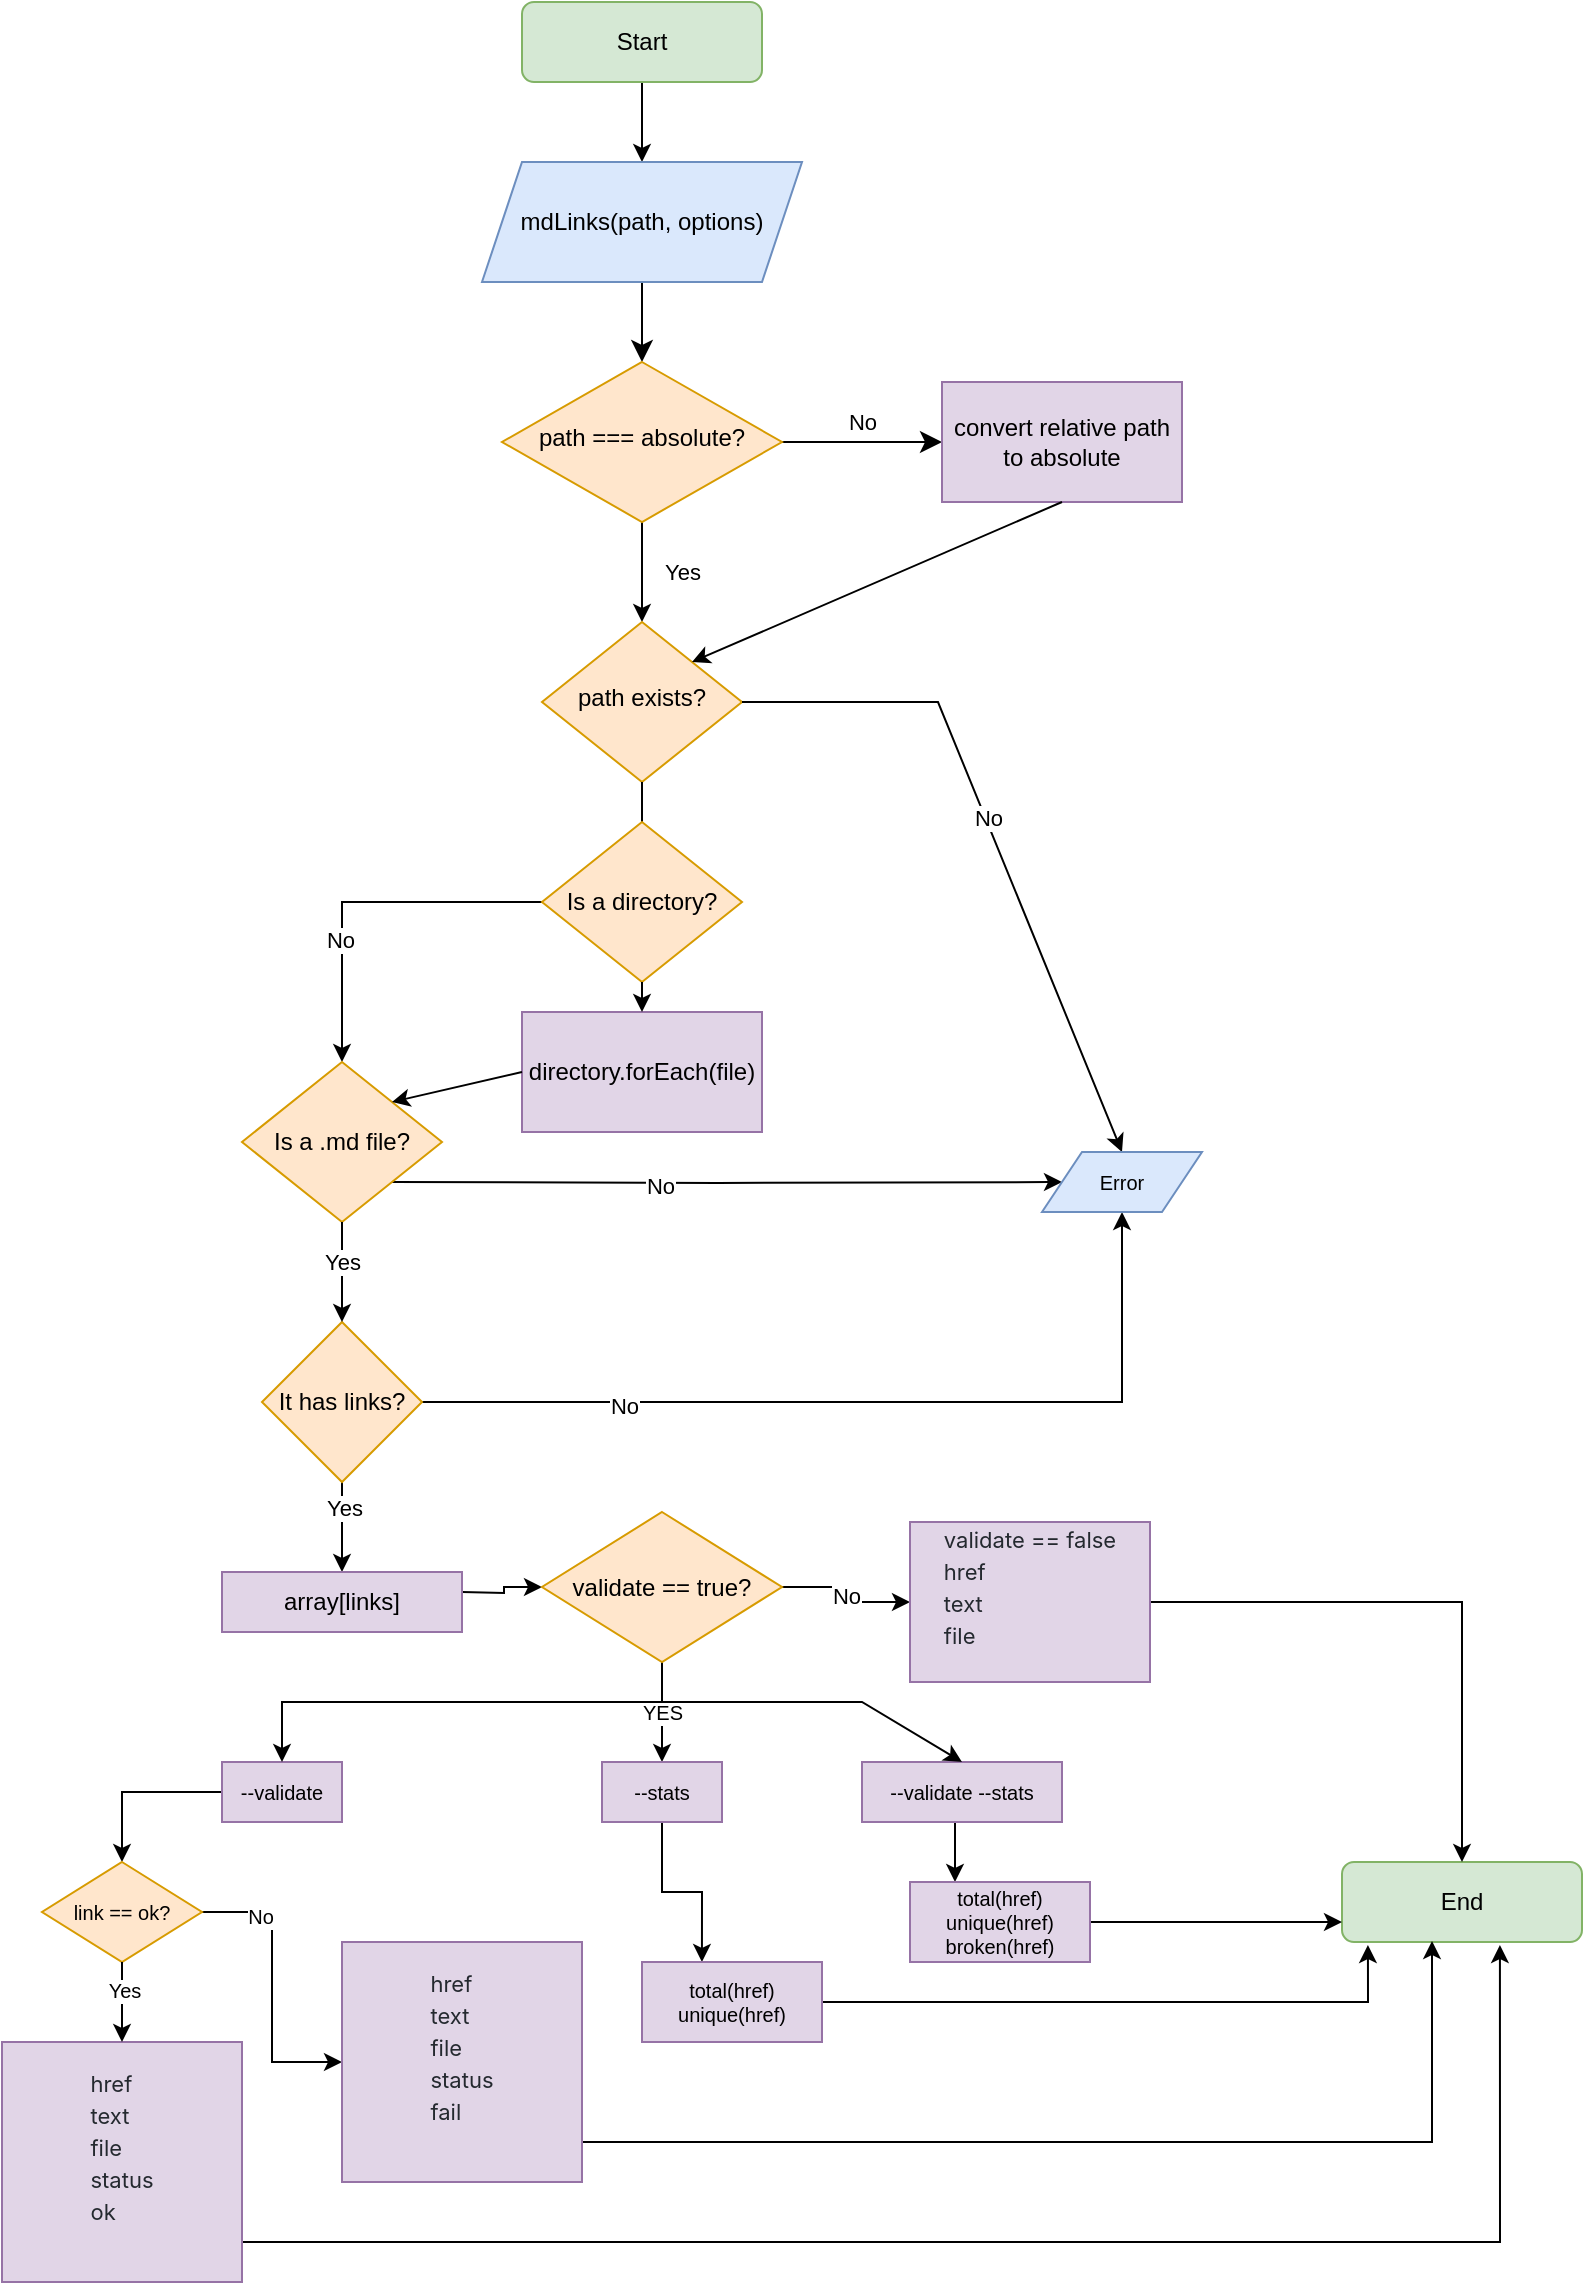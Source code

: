 <mxfile version="20.8.20" type="github">
  <diagram id="C5RBs43oDa-KdzZeNtuy" name="Page-1">
    <mxGraphModel dx="954" dy="530" grid="1" gridSize="10" guides="1" tooltips="1" connect="1" arrows="1" fold="1" page="1" pageScale="1" pageWidth="827" pageHeight="1169" math="0" shadow="0">
      <root>
        <mxCell id="WIyWlLk6GJQsqaUBKTNV-0" />
        <mxCell id="WIyWlLk6GJQsqaUBKTNV-1" parent="WIyWlLk6GJQsqaUBKTNV-0" />
        <mxCell id="WIyWlLk6GJQsqaUBKTNV-2" value="" style="rounded=0;html=1;jettySize=auto;orthogonalLoop=1;fontSize=11;endArrow=classic;endFill=1;endSize=8;strokeWidth=1;shadow=0;labelBackgroundColor=none;edgeStyle=orthogonalEdgeStyle;startArrow=none;" parent="WIyWlLk6GJQsqaUBKTNV-1" source="OmvuDLbbuwKiAppSM0HC-1" target="WIyWlLk6GJQsqaUBKTNV-6" edge="1">
          <mxGeometry relative="1" as="geometry" />
        </mxCell>
        <mxCell id="OmvuDLbbuwKiAppSM0HC-4" value="" style="edgeStyle=orthogonalEdgeStyle;rounded=0;orthogonalLoop=1;jettySize=auto;html=1;" edge="1" parent="WIyWlLk6GJQsqaUBKTNV-1" source="WIyWlLk6GJQsqaUBKTNV-3" target="OmvuDLbbuwKiAppSM0HC-1">
          <mxGeometry relative="1" as="geometry" />
        </mxCell>
        <mxCell id="WIyWlLk6GJQsqaUBKTNV-3" value="Start" style="rounded=1;whiteSpace=wrap;html=1;fontSize=12;glass=0;strokeWidth=1;shadow=0;fillColor=#d5e8d4;strokeColor=#82b366;" parent="WIyWlLk6GJQsqaUBKTNV-1" vertex="1">
          <mxGeometry x="280" y="10" width="120" height="40" as="geometry" />
        </mxCell>
        <mxCell id="WIyWlLk6GJQsqaUBKTNV-4" value="Yes" style="rounded=0;html=1;jettySize=auto;orthogonalLoop=1;fontSize=11;endArrow=classic;endFill=1;strokeWidth=1;shadow=0;labelBackgroundColor=none;edgeStyle=orthogonalEdgeStyle;" parent="WIyWlLk6GJQsqaUBKTNV-1" source="WIyWlLk6GJQsqaUBKTNV-6" target="WIyWlLk6GJQsqaUBKTNV-10" edge="1">
          <mxGeometry y="20" relative="1" as="geometry">
            <mxPoint as="offset" />
          </mxGeometry>
        </mxCell>
        <mxCell id="WIyWlLk6GJQsqaUBKTNV-5" value="No" style="edgeStyle=orthogonalEdgeStyle;rounded=0;html=1;jettySize=auto;orthogonalLoop=1;fontSize=11;endArrow=classic;endFill=1;endSize=8;strokeWidth=1;shadow=0;labelBackgroundColor=none;" parent="WIyWlLk6GJQsqaUBKTNV-1" source="WIyWlLk6GJQsqaUBKTNV-6" edge="1">
          <mxGeometry y="10" relative="1" as="geometry">
            <mxPoint as="offset" />
            <mxPoint x="490" y="230" as="targetPoint" />
            <Array as="points">
              <mxPoint x="470" y="230" />
              <mxPoint x="470" y="230" />
            </Array>
          </mxGeometry>
        </mxCell>
        <mxCell id="WIyWlLk6GJQsqaUBKTNV-6" value="path === absolute?" style="rhombus;whiteSpace=wrap;html=1;shadow=0;fontFamily=Helvetica;fontSize=12;align=center;strokeWidth=1;spacing=6;spacingTop=-4;fillColor=#ffe6cc;strokeColor=#d79b00;" parent="WIyWlLk6GJQsqaUBKTNV-1" vertex="1">
          <mxGeometry x="270" y="190" width="140" height="80" as="geometry" />
        </mxCell>
        <mxCell id="WIyWlLk6GJQsqaUBKTNV-10" value="path exists?" style="rhombus;whiteSpace=wrap;html=1;shadow=0;fontFamily=Helvetica;fontSize=12;align=center;strokeWidth=1;spacing=6;spacingTop=-4;fillColor=#ffe6cc;strokeColor=#d79b00;" parent="WIyWlLk6GJQsqaUBKTNV-1" vertex="1">
          <mxGeometry x="290" y="320" width="100" height="80" as="geometry" />
        </mxCell>
        <mxCell id="WIyWlLk6GJQsqaUBKTNV-11" value="End" style="rounded=1;whiteSpace=wrap;html=1;fontSize=12;glass=0;strokeWidth=1;shadow=0;fillColor=#d5e8d4;strokeColor=#82b366;" parent="WIyWlLk6GJQsqaUBKTNV-1" vertex="1">
          <mxGeometry x="690" y="940" width="120" height="40" as="geometry" />
        </mxCell>
        <mxCell id="OmvuDLbbuwKiAppSM0HC-1" value="mdLinks(path, options)" style="shape=parallelogram;perimeter=parallelogramPerimeter;whiteSpace=wrap;html=1;fixedSize=1;fillColor=#dae8fc;strokeColor=#6c8ebf;" vertex="1" parent="WIyWlLk6GJQsqaUBKTNV-1">
          <mxGeometry x="260" y="90" width="160" height="60" as="geometry" />
        </mxCell>
        <mxCell id="OmvuDLbbuwKiAppSM0HC-5" value="convert relative path to absolute" style="rounded=0;whiteSpace=wrap;html=1;fillColor=#e1d5e7;strokeColor=#9673a6;" vertex="1" parent="WIyWlLk6GJQsqaUBKTNV-1">
          <mxGeometry x="490" y="200" width="120" height="60" as="geometry" />
        </mxCell>
        <mxCell id="OmvuDLbbuwKiAppSM0HC-8" value="" style="endArrow=classic;html=1;rounded=0;exitX=0.5;exitY=1;exitDx=0;exitDy=0;entryX=1;entryY=0;entryDx=0;entryDy=0;" edge="1" parent="WIyWlLk6GJQsqaUBKTNV-1" source="OmvuDLbbuwKiAppSM0HC-5" target="WIyWlLk6GJQsqaUBKTNV-10">
          <mxGeometry width="50" height="50" relative="1" as="geometry">
            <mxPoint x="510" y="350" as="sourcePoint" />
            <mxPoint x="560" y="300" as="targetPoint" />
          </mxGeometry>
        </mxCell>
        <mxCell id="OmvuDLbbuwKiAppSM0HC-12" value="" style="rounded=0;html=1;jettySize=auto;orthogonalLoop=1;fontSize=11;endArrow=none;endFill=0;endSize=8;strokeWidth=1;shadow=0;labelBackgroundColor=none;edgeStyle=orthogonalEdgeStyle;" edge="1" parent="WIyWlLk6GJQsqaUBKTNV-1" source="WIyWlLk6GJQsqaUBKTNV-10" target="OmvuDLbbuwKiAppSM0HC-11">
          <mxGeometry x="0.333" y="20" relative="1" as="geometry">
            <mxPoint as="offset" />
            <mxPoint x="340" y="400" as="sourcePoint" />
            <mxPoint x="340" y="690" as="targetPoint" />
          </mxGeometry>
        </mxCell>
        <mxCell id="OmvuDLbbuwKiAppSM0HC-15" style="edgeStyle=orthogonalEdgeStyle;rounded=0;orthogonalLoop=1;jettySize=auto;html=1;" edge="1" parent="WIyWlLk6GJQsqaUBKTNV-1" source="OmvuDLbbuwKiAppSM0HC-11">
          <mxGeometry relative="1" as="geometry">
            <mxPoint x="190" y="540" as="targetPoint" />
            <Array as="points">
              <mxPoint x="190" y="460" />
            </Array>
          </mxGeometry>
        </mxCell>
        <mxCell id="OmvuDLbbuwKiAppSM0HC-16" value="No" style="edgeLabel;html=1;align=center;verticalAlign=middle;resizable=0;points=[];" vertex="1" connectable="0" parent="OmvuDLbbuwKiAppSM0HC-15">
          <mxGeometry x="0.314" y="-1" relative="1" as="geometry">
            <mxPoint as="offset" />
          </mxGeometry>
        </mxCell>
        <mxCell id="OmvuDLbbuwKiAppSM0HC-11" value="Is a directory?" style="rhombus;whiteSpace=wrap;html=1;fillColor=#ffe6cc;strokeColor=#d79b00;" vertex="1" parent="WIyWlLk6GJQsqaUBKTNV-1">
          <mxGeometry x="290" y="420" width="100" height="80" as="geometry" />
        </mxCell>
        <mxCell id="OmvuDLbbuwKiAppSM0HC-27" style="edgeStyle=orthogonalEdgeStyle;rounded=0;orthogonalLoop=1;jettySize=auto;html=1;exitX=1;exitY=1;exitDx=0;exitDy=0;entryX=0;entryY=0.5;entryDx=0;entryDy=0;" edge="1" parent="WIyWlLk6GJQsqaUBKTNV-1" target="OmvuDLbbuwKiAppSM0HC-66">
          <mxGeometry relative="1" as="geometry">
            <mxPoint x="215" y="600" as="sourcePoint" />
            <mxPoint x="540" y="595" as="targetPoint" />
          </mxGeometry>
        </mxCell>
        <mxCell id="OmvuDLbbuwKiAppSM0HC-28" value="No" style="edgeLabel;html=1;align=center;verticalAlign=middle;resizable=0;points=[];" vertex="1" connectable="0" parent="OmvuDLbbuwKiAppSM0HC-27">
          <mxGeometry x="-0.2" relative="1" as="geometry">
            <mxPoint y="1" as="offset" />
          </mxGeometry>
        </mxCell>
        <mxCell id="OmvuDLbbuwKiAppSM0HC-14" value="Is a .md file?" style="rhombus;whiteSpace=wrap;html=1;fillColor=#ffe6cc;strokeColor=#d79b00;" vertex="1" parent="WIyWlLk6GJQsqaUBKTNV-1">
          <mxGeometry x="140" y="540" width="100" height="80" as="geometry" />
        </mxCell>
        <mxCell id="OmvuDLbbuwKiAppSM0HC-17" value="directory.forEach(file)" style="rounded=0;whiteSpace=wrap;html=1;fillColor=#e1d5e7;strokeColor=#9673a6;" vertex="1" parent="WIyWlLk6GJQsqaUBKTNV-1">
          <mxGeometry x="280" y="515" width="120" height="60" as="geometry" />
        </mxCell>
        <mxCell id="OmvuDLbbuwKiAppSM0HC-19" value="" style="endArrow=classic;html=1;rounded=0;exitX=0.5;exitY=1;exitDx=0;exitDy=0;entryX=0.5;entryY=0;entryDx=0;entryDy=0;" edge="1" parent="WIyWlLk6GJQsqaUBKTNV-1" source="OmvuDLbbuwKiAppSM0HC-11" target="OmvuDLbbuwKiAppSM0HC-17">
          <mxGeometry width="50" height="50" relative="1" as="geometry">
            <mxPoint x="510" y="680" as="sourcePoint" />
            <mxPoint x="560" y="630" as="targetPoint" />
            <Array as="points" />
          </mxGeometry>
        </mxCell>
        <mxCell id="OmvuDLbbuwKiAppSM0HC-20" value="" style="endArrow=classic;html=1;rounded=0;entryX=1;entryY=0;entryDx=0;entryDy=0;exitX=0;exitY=0.5;exitDx=0;exitDy=0;" edge="1" parent="WIyWlLk6GJQsqaUBKTNV-1" source="OmvuDLbbuwKiAppSM0HC-17">
          <mxGeometry width="50" height="50" relative="1" as="geometry">
            <mxPoint x="210" y="660" as="sourcePoint" />
            <mxPoint x="215" y="560" as="targetPoint" />
          </mxGeometry>
        </mxCell>
        <mxCell id="OmvuDLbbuwKiAppSM0HC-29" style="edgeStyle=orthogonalEdgeStyle;rounded=0;orthogonalLoop=1;jettySize=auto;html=1;exitX=1;exitY=0.5;exitDx=0;exitDy=0;entryX=0.5;entryY=1;entryDx=0;entryDy=0;" edge="1" parent="WIyWlLk6GJQsqaUBKTNV-1" source="OmvuDLbbuwKiAppSM0HC-21" target="OmvuDLbbuwKiAppSM0HC-66">
          <mxGeometry relative="1" as="geometry">
            <mxPoint x="580" y="640" as="targetPoint" />
          </mxGeometry>
        </mxCell>
        <mxCell id="OmvuDLbbuwKiAppSM0HC-30" value="No" style="edgeLabel;html=1;align=center;verticalAlign=middle;resizable=0;points=[];" vertex="1" connectable="0" parent="OmvuDLbbuwKiAppSM0HC-29">
          <mxGeometry x="-0.547" y="-1" relative="1" as="geometry">
            <mxPoint y="1" as="offset" />
          </mxGeometry>
        </mxCell>
        <mxCell id="OmvuDLbbuwKiAppSM0HC-32" style="edgeStyle=orthogonalEdgeStyle;rounded=0;orthogonalLoop=1;jettySize=auto;html=1;exitX=0.5;exitY=1;exitDx=0;exitDy=0;entryX=0.5;entryY=0;entryDx=0;entryDy=0;" edge="1" parent="WIyWlLk6GJQsqaUBKTNV-1" source="OmvuDLbbuwKiAppSM0HC-21" target="OmvuDLbbuwKiAppSM0HC-31">
          <mxGeometry relative="1" as="geometry">
            <mxPoint x="190" y="790" as="targetPoint" />
          </mxGeometry>
        </mxCell>
        <mxCell id="OmvuDLbbuwKiAppSM0HC-33" value="Yes" style="edgeLabel;html=1;align=center;verticalAlign=middle;resizable=0;points=[];" vertex="1" connectable="0" parent="OmvuDLbbuwKiAppSM0HC-32">
          <mxGeometry x="-0.425" y="1" relative="1" as="geometry">
            <mxPoint as="offset" />
          </mxGeometry>
        </mxCell>
        <mxCell id="OmvuDLbbuwKiAppSM0HC-21" value="It has links?" style="rhombus;whiteSpace=wrap;html=1;fillColor=#ffe6cc;strokeColor=#d79b00;" vertex="1" parent="WIyWlLk6GJQsqaUBKTNV-1">
          <mxGeometry x="150" y="670" width="80" height="80" as="geometry" />
        </mxCell>
        <mxCell id="OmvuDLbbuwKiAppSM0HC-22" value="" style="endArrow=classic;html=1;rounded=0;entryX=0.5;entryY=0;entryDx=0;entryDy=0;exitX=0.5;exitY=1;exitDx=0;exitDy=0;" edge="1" parent="WIyWlLk6GJQsqaUBKTNV-1" target="OmvuDLbbuwKiAppSM0HC-21">
          <mxGeometry width="50" height="50" relative="1" as="geometry">
            <mxPoint x="190" y="620" as="sourcePoint" />
            <mxPoint x="240" y="590" as="targetPoint" />
          </mxGeometry>
        </mxCell>
        <mxCell id="OmvuDLbbuwKiAppSM0HC-23" value="Yes" style="edgeLabel;html=1;align=center;verticalAlign=middle;resizable=0;points=[];" vertex="1" connectable="0" parent="OmvuDLbbuwKiAppSM0HC-22">
          <mxGeometry x="-0.225" relative="1" as="geometry">
            <mxPoint as="offset" />
          </mxGeometry>
        </mxCell>
        <mxCell id="OmvuDLbbuwKiAppSM0HC-25" value="" style="endArrow=classic;html=1;rounded=0;exitX=1;exitY=0.5;exitDx=0;exitDy=0;entryX=0.5;entryY=0;entryDx=0;entryDy=0;" edge="1" parent="WIyWlLk6GJQsqaUBKTNV-1" source="WIyWlLk6GJQsqaUBKTNV-10" target="OmvuDLbbuwKiAppSM0HC-66">
          <mxGeometry width="50" height="50" relative="1" as="geometry">
            <mxPoint x="490" y="470" as="sourcePoint" />
            <mxPoint x="572.255" y="580" as="targetPoint" />
            <Array as="points">
              <mxPoint x="488" y="360" />
            </Array>
          </mxGeometry>
        </mxCell>
        <mxCell id="OmvuDLbbuwKiAppSM0HC-26" value="No" style="edgeLabel;html=1;align=center;verticalAlign=middle;resizable=0;points=[];" vertex="1" connectable="0" parent="OmvuDLbbuwKiAppSM0HC-25">
          <mxGeometry x="-0.054" y="1" relative="1" as="geometry">
            <mxPoint y="-1" as="offset" />
          </mxGeometry>
        </mxCell>
        <mxCell id="OmvuDLbbuwKiAppSM0HC-35" style="edgeStyle=orthogonalEdgeStyle;rounded=0;orthogonalLoop=1;jettySize=auto;html=1;exitX=1;exitY=0.5;exitDx=0;exitDy=0;entryX=0;entryY=0.5;entryDx=0;entryDy=0;" edge="1" parent="WIyWlLk6GJQsqaUBKTNV-1" target="OmvuDLbbuwKiAppSM0HC-34">
          <mxGeometry relative="1" as="geometry">
            <mxPoint x="250" y="805" as="sourcePoint" />
          </mxGeometry>
        </mxCell>
        <mxCell id="OmvuDLbbuwKiAppSM0HC-31" value="array[links]" style="rounded=0;whiteSpace=wrap;html=1;fillColor=#e1d5e7;strokeColor=#9673a6;" vertex="1" parent="WIyWlLk6GJQsqaUBKTNV-1">
          <mxGeometry x="130" y="795" width="120" height="30" as="geometry" />
        </mxCell>
        <mxCell id="OmvuDLbbuwKiAppSM0HC-37" value="No" style="edgeStyle=orthogonalEdgeStyle;rounded=0;orthogonalLoop=1;jettySize=auto;html=1;exitX=1;exitY=0.5;exitDx=0;exitDy=0;" edge="1" parent="WIyWlLk6GJQsqaUBKTNV-1" source="OmvuDLbbuwKiAppSM0HC-34" target="OmvuDLbbuwKiAppSM0HC-38">
          <mxGeometry relative="1" as="geometry">
            <mxPoint x="460" y="810" as="targetPoint" />
          </mxGeometry>
        </mxCell>
        <mxCell id="OmvuDLbbuwKiAppSM0HC-45" value="YES" style="edgeStyle=orthogonalEdgeStyle;rounded=0;orthogonalLoop=1;jettySize=auto;html=1;exitX=0.5;exitY=1;exitDx=0;exitDy=0;fontSize=10;entryX=0.5;entryY=0;entryDx=0;entryDy=0;" edge="1" parent="WIyWlLk6GJQsqaUBKTNV-1" source="OmvuDLbbuwKiAppSM0HC-34" target="OmvuDLbbuwKiAppSM0HC-43">
          <mxGeometry relative="1" as="geometry">
            <mxPoint x="350" y="870" as="targetPoint" />
            <Array as="points" />
          </mxGeometry>
        </mxCell>
        <mxCell id="OmvuDLbbuwKiAppSM0HC-34" value="validate == true?" style="rhombus;whiteSpace=wrap;html=1;fillColor=#ffe6cc;strokeColor=#d79b00;" vertex="1" parent="WIyWlLk6GJQsqaUBKTNV-1">
          <mxGeometry x="290" y="765" width="120" height="75" as="geometry" />
        </mxCell>
        <mxCell id="OmvuDLbbuwKiAppSM0HC-57" style="edgeStyle=orthogonalEdgeStyle;rounded=0;orthogonalLoop=1;jettySize=auto;html=1;exitX=1;exitY=0.5;exitDx=0;exitDy=0;fontSize=10;" edge="1" parent="WIyWlLk6GJQsqaUBKTNV-1" source="OmvuDLbbuwKiAppSM0HC-38" target="WIyWlLk6GJQsqaUBKTNV-11">
          <mxGeometry relative="1" as="geometry" />
        </mxCell>
        <mxCell id="OmvuDLbbuwKiAppSM0HC-38" value="&lt;p style=&quot;border-color: var(--border-color); box-sizing: border-box; margin-top: 0px; margin-bottom: 16px; text-align: start; background-color: rgb(255, 255, 255); line-height: 0px;&quot; dir=&quot;auto&quot;&gt;&lt;font style=&quot;border-color: var(--border-color);&quot; face=&quot;-apple-system, system-ui, Segoe UI, Noto Sans, Helvetica, Arial, sans-serif, Apple Color Emoji, Segoe UI Emoji&quot; color=&quot;#24292f&quot;&gt;validate == false&lt;/font&gt;&lt;/p&gt;&lt;p style=&quot;border-color: var(--border-color); box-sizing: border-box; margin-top: 0px; margin-bottom: 16px; text-align: start; background-color: rgb(255, 255, 255); line-height: 0px;&quot; dir=&quot;auto&quot;&gt;&lt;font style=&quot;border-color: var(--border-color);&quot; face=&quot;-apple-system, system-ui, Segoe UI, Noto Sans, Helvetica, Arial, sans-serif, Apple Color Emoji, Segoe UI Emoji&quot; color=&quot;#24292f&quot;&gt;href&lt;/font&gt;&lt;/p&gt;&lt;p style=&quot;border-color: var(--border-color); box-sizing: border-box; margin-top: 0px; margin-bottom: 16px; text-align: start; background-color: rgb(255, 255, 255); line-height: 0px;&quot; dir=&quot;auto&quot;&gt;&lt;font style=&quot;border-color: var(--border-color);&quot; face=&quot;-apple-system, system-ui, Segoe UI, Noto Sans, Helvetica, Arial, sans-serif, Apple Color Emoji, Segoe UI Emoji&quot; color=&quot;#24292f&quot;&gt;text&lt;/font&gt;&lt;/p&gt;&lt;p style=&quot;border-color: var(--border-color); box-sizing: border-box; margin-top: 0px; margin-bottom: 16px; text-align: start; background-color: rgb(255, 255, 255); line-height: 0px;&quot; dir=&quot;auto&quot;&gt;&lt;font style=&quot;border-color: var(--border-color);&quot; face=&quot;-apple-system, system-ui, Segoe UI, Noto Sans, Helvetica, Arial, sans-serif, Apple Color Emoji, Segoe UI Emoji&quot; color=&quot;#24292f&quot;&gt;file&lt;/font&gt;&lt;/p&gt;" style="rounded=0;whiteSpace=wrap;html=1;fontSize=11;fillColor=#e1d5e7;strokeColor=#9673a6;" vertex="1" parent="WIyWlLk6GJQsqaUBKTNV-1">
          <mxGeometry x="474" y="770" width="120" height="80" as="geometry" />
        </mxCell>
        <mxCell id="OmvuDLbbuwKiAppSM0HC-58" style="edgeStyle=orthogonalEdgeStyle;rounded=0;orthogonalLoop=1;jettySize=auto;html=1;entryX=0.658;entryY=1.038;entryDx=0;entryDy=0;entryPerimeter=0;fontSize=10;" edge="1" parent="WIyWlLk6GJQsqaUBKTNV-1" source="OmvuDLbbuwKiAppSM0HC-39" target="WIyWlLk6GJQsqaUBKTNV-11">
          <mxGeometry relative="1" as="geometry">
            <Array as="points">
              <mxPoint x="769" y="1130" />
            </Array>
          </mxGeometry>
        </mxCell>
        <mxCell id="OmvuDLbbuwKiAppSM0HC-39" value="&lt;p style=&quot;border-color: var(--border-color); box-sizing: border-box; margin-top: 0px; margin-bottom: 16px; text-align: start; background-color: rgb(255, 255, 255); line-height: 0px;&quot; dir=&quot;auto&quot;&gt;&lt;font style=&quot;border-color: var(--border-color);&quot; face=&quot;-apple-system, system-ui, Segoe UI, Noto Sans, Helvetica, Arial, sans-serif, Apple Color Emoji, Segoe UI Emoji&quot; color=&quot;#24292f&quot;&gt;href&lt;/font&gt;&lt;/p&gt;&lt;p style=&quot;border-color: var(--border-color); box-sizing: border-box; margin-top: 0px; margin-bottom: 16px; text-align: start; background-color: rgb(255, 255, 255); line-height: 0px;&quot; dir=&quot;auto&quot;&gt;&lt;font style=&quot;border-color: var(--border-color);&quot; face=&quot;-apple-system, system-ui, Segoe UI, Noto Sans, Helvetica, Arial, sans-serif, Apple Color Emoji, Segoe UI Emoji&quot; color=&quot;#24292f&quot;&gt;text&lt;/font&gt;&lt;/p&gt;&lt;p style=&quot;border-color: var(--border-color); box-sizing: border-box; margin-top: 0px; margin-bottom: 16px; text-align: start; background-color: rgb(255, 255, 255); line-height: 0px;&quot; dir=&quot;auto&quot;&gt;&lt;font style=&quot;border-color: var(--border-color);&quot; face=&quot;-apple-system, system-ui, Segoe UI, Noto Sans, Helvetica, Arial, sans-serif, Apple Color Emoji, Segoe UI Emoji&quot; color=&quot;#24292f&quot;&gt;file&lt;/font&gt;&lt;/p&gt;&lt;p style=&quot;border-color: var(--border-color); box-sizing: border-box; margin-top: 0px; margin-bottom: 16px; text-align: start; background-color: rgb(255, 255, 255); line-height: 0px;&quot; dir=&quot;auto&quot;&gt;&lt;font style=&quot;border-color: var(--border-color);&quot; face=&quot;-apple-system, system-ui, Segoe UI, Noto Sans, Helvetica, Arial, sans-serif, Apple Color Emoji, Segoe UI Emoji&quot; color=&quot;#24292f&quot;&gt;status&lt;/font&gt;&lt;/p&gt;&lt;p style=&quot;border-color: var(--border-color); box-sizing: border-box; margin-top: 0px; margin-bottom: 16px; text-align: start; background-color: rgb(255, 255, 255); line-height: 0px;&quot; dir=&quot;auto&quot;&gt;&lt;font style=&quot;border-color: var(--border-color);&quot; face=&quot;-apple-system, system-ui, Segoe UI, Noto Sans, Helvetica, Arial, sans-serif, Apple Color Emoji, Segoe UI Emoji&quot; color=&quot;#24292f&quot;&gt;ok&lt;/font&gt;&lt;/p&gt;" style="rounded=0;whiteSpace=wrap;html=1;fontSize=11;fillColor=#e1d5e7;strokeColor=#9673a6;" vertex="1" parent="WIyWlLk6GJQsqaUBKTNV-1">
          <mxGeometry x="20" y="1030" width="120" height="120" as="geometry" />
        </mxCell>
        <mxCell id="OmvuDLbbuwKiAppSM0HC-51" style="edgeStyle=orthogonalEdgeStyle;rounded=0;orthogonalLoop=1;jettySize=auto;html=1;fontSize=10;" edge="1" parent="WIyWlLk6GJQsqaUBKTNV-1" source="OmvuDLbbuwKiAppSM0HC-41" target="OmvuDLbbuwKiAppSM0HC-50">
          <mxGeometry relative="1" as="geometry" />
        </mxCell>
        <mxCell id="OmvuDLbbuwKiAppSM0HC-41" value="--validate" style="rounded=0;whiteSpace=wrap;html=1;fontSize=10;fillColor=#e1d5e7;strokeColor=#9673a6;" vertex="1" parent="WIyWlLk6GJQsqaUBKTNV-1">
          <mxGeometry x="130" y="890" width="60" height="30" as="geometry" />
        </mxCell>
        <mxCell id="OmvuDLbbuwKiAppSM0HC-61" style="edgeStyle=orthogonalEdgeStyle;rounded=0;orthogonalLoop=1;jettySize=auto;html=1;exitX=0.5;exitY=1;exitDx=0;exitDy=0;entryX=0.333;entryY=0;entryDx=0;entryDy=0;entryPerimeter=0;fontSize=10;" edge="1" parent="WIyWlLk6GJQsqaUBKTNV-1" source="OmvuDLbbuwKiAppSM0HC-43" target="OmvuDLbbuwKiAppSM0HC-60">
          <mxGeometry relative="1" as="geometry" />
        </mxCell>
        <mxCell id="OmvuDLbbuwKiAppSM0HC-43" value="--stats" style="rounded=0;whiteSpace=wrap;html=1;fontSize=10;fillColor=#e1d5e7;strokeColor=#9673a6;" vertex="1" parent="WIyWlLk6GJQsqaUBKTNV-1">
          <mxGeometry x="320" y="890" width="60" height="30" as="geometry" />
        </mxCell>
        <mxCell id="OmvuDLbbuwKiAppSM0HC-64" style="edgeStyle=orthogonalEdgeStyle;rounded=0;orthogonalLoop=1;jettySize=auto;html=1;exitX=0.5;exitY=1;exitDx=0;exitDy=0;entryX=0.25;entryY=0;entryDx=0;entryDy=0;fontSize=10;" edge="1" parent="WIyWlLk6GJQsqaUBKTNV-1" source="OmvuDLbbuwKiAppSM0HC-44" target="OmvuDLbbuwKiAppSM0HC-63">
          <mxGeometry relative="1" as="geometry" />
        </mxCell>
        <mxCell id="OmvuDLbbuwKiAppSM0HC-44" value="--validate --stats" style="rounded=0;whiteSpace=wrap;html=1;fontSize=10;fillColor=#e1d5e7;strokeColor=#9673a6;" vertex="1" parent="WIyWlLk6GJQsqaUBKTNV-1">
          <mxGeometry x="450" y="890" width="100" height="30" as="geometry" />
        </mxCell>
        <mxCell id="OmvuDLbbuwKiAppSM0HC-47" value="" style="endArrow=classic;html=1;rounded=0;fontSize=10;entryX=0.5;entryY=0;entryDx=0;entryDy=0;" edge="1" parent="WIyWlLk6GJQsqaUBKTNV-1" target="OmvuDLbbuwKiAppSM0HC-44">
          <mxGeometry width="50" height="50" relative="1" as="geometry">
            <mxPoint x="350" y="860" as="sourcePoint" />
            <mxPoint x="460" y="820" as="targetPoint" />
            <Array as="points">
              <mxPoint x="450" y="860" />
            </Array>
          </mxGeometry>
        </mxCell>
        <mxCell id="OmvuDLbbuwKiAppSM0HC-48" value="" style="endArrow=classic;html=1;rounded=0;fontSize=10;entryX=0.5;entryY=0;entryDx=0;entryDy=0;" edge="1" parent="WIyWlLk6GJQsqaUBKTNV-1" target="OmvuDLbbuwKiAppSM0HC-41">
          <mxGeometry width="50" height="50" relative="1" as="geometry">
            <mxPoint x="350" y="860" as="sourcePoint" />
            <mxPoint x="160" y="880" as="targetPoint" />
            <Array as="points">
              <mxPoint x="160" y="860" />
            </Array>
          </mxGeometry>
        </mxCell>
        <mxCell id="OmvuDLbbuwKiAppSM0HC-55" style="edgeStyle=orthogonalEdgeStyle;rounded=0;orthogonalLoop=1;jettySize=auto;html=1;exitX=1;exitY=0.5;exitDx=0;exitDy=0;fontSize=10;" edge="1" parent="WIyWlLk6GJQsqaUBKTNV-1" source="OmvuDLbbuwKiAppSM0HC-50" target="OmvuDLbbuwKiAppSM0HC-54">
          <mxGeometry relative="1" as="geometry" />
        </mxCell>
        <mxCell id="OmvuDLbbuwKiAppSM0HC-56" value="No" style="edgeLabel;html=1;align=center;verticalAlign=middle;resizable=0;points=[];fontSize=10;" vertex="1" connectable="0" parent="OmvuDLbbuwKiAppSM0HC-55">
          <mxGeometry x="-0.6" y="-1" relative="1" as="geometry">
            <mxPoint y="1" as="offset" />
          </mxGeometry>
        </mxCell>
        <mxCell id="OmvuDLbbuwKiAppSM0HC-50" value="link == ok?" style="rhombus;whiteSpace=wrap;html=1;fontSize=10;fillColor=#ffe6cc;strokeColor=#d79b00;" vertex="1" parent="WIyWlLk6GJQsqaUBKTNV-1">
          <mxGeometry x="40" y="940" width="80" height="50" as="geometry" />
        </mxCell>
        <mxCell id="OmvuDLbbuwKiAppSM0HC-52" value="" style="endArrow=classic;html=1;rounded=0;fontSize=10;exitX=0.5;exitY=1;exitDx=0;exitDy=0;entryX=0.5;entryY=0;entryDx=0;entryDy=0;" edge="1" parent="WIyWlLk6GJQsqaUBKTNV-1" source="OmvuDLbbuwKiAppSM0HC-50" target="OmvuDLbbuwKiAppSM0HC-39">
          <mxGeometry width="50" height="50" relative="1" as="geometry">
            <mxPoint x="140" y="1010" as="sourcePoint" />
            <mxPoint x="190" y="960" as="targetPoint" />
          </mxGeometry>
        </mxCell>
        <mxCell id="OmvuDLbbuwKiAppSM0HC-53" value="Yes" style="edgeLabel;html=1;align=center;verticalAlign=middle;resizable=0;points=[];fontSize=10;" vertex="1" connectable="0" parent="OmvuDLbbuwKiAppSM0HC-52">
          <mxGeometry x="-0.318" y="1" relative="1" as="geometry">
            <mxPoint as="offset" />
          </mxGeometry>
        </mxCell>
        <mxCell id="OmvuDLbbuwKiAppSM0HC-59" style="edgeStyle=orthogonalEdgeStyle;rounded=0;orthogonalLoop=1;jettySize=auto;html=1;entryX=0.375;entryY=0.988;entryDx=0;entryDy=0;entryPerimeter=0;fontSize=10;" edge="1" parent="WIyWlLk6GJQsqaUBKTNV-1" source="OmvuDLbbuwKiAppSM0HC-54" target="WIyWlLk6GJQsqaUBKTNV-11">
          <mxGeometry relative="1" as="geometry">
            <Array as="points">
              <mxPoint x="735" y="1080" />
            </Array>
          </mxGeometry>
        </mxCell>
        <mxCell id="OmvuDLbbuwKiAppSM0HC-54" value="&lt;p style=&quot;border-color: var(--border-color); box-sizing: border-box; margin-top: 0px; margin-bottom: 16px; text-align: start; background-color: rgb(255, 255, 255); line-height: 0px;&quot; dir=&quot;auto&quot;&gt;&lt;font style=&quot;border-color: var(--border-color);&quot; face=&quot;-apple-system, system-ui, Segoe UI, Noto Sans, Helvetica, Arial, sans-serif, Apple Color Emoji, Segoe UI Emoji&quot; color=&quot;#24292f&quot;&gt;href&lt;/font&gt;&lt;/p&gt;&lt;p style=&quot;border-color: var(--border-color); box-sizing: border-box; margin-top: 0px; margin-bottom: 16px; text-align: start; background-color: rgb(255, 255, 255); line-height: 0px;&quot; dir=&quot;auto&quot;&gt;&lt;font style=&quot;border-color: var(--border-color);&quot; face=&quot;-apple-system, system-ui, Segoe UI, Noto Sans, Helvetica, Arial, sans-serif, Apple Color Emoji, Segoe UI Emoji&quot; color=&quot;#24292f&quot;&gt;text&lt;/font&gt;&lt;/p&gt;&lt;p style=&quot;border-color: var(--border-color); box-sizing: border-box; margin-top: 0px; margin-bottom: 16px; text-align: start; background-color: rgb(255, 255, 255); line-height: 0px;&quot; dir=&quot;auto&quot;&gt;&lt;font style=&quot;border-color: var(--border-color);&quot; face=&quot;-apple-system, system-ui, Segoe UI, Noto Sans, Helvetica, Arial, sans-serif, Apple Color Emoji, Segoe UI Emoji&quot; color=&quot;#24292f&quot;&gt;file&lt;/font&gt;&lt;/p&gt;&lt;p style=&quot;border-color: var(--border-color); box-sizing: border-box; margin-top: 0px; margin-bottom: 16px; text-align: start; background-color: rgb(255, 255, 255); line-height: 0px;&quot; dir=&quot;auto&quot;&gt;&lt;font style=&quot;border-color: var(--border-color);&quot; face=&quot;-apple-system, system-ui, Segoe UI, Noto Sans, Helvetica, Arial, sans-serif, Apple Color Emoji, Segoe UI Emoji&quot; color=&quot;#24292f&quot;&gt;status&lt;/font&gt;&lt;/p&gt;&lt;p style=&quot;border-color: var(--border-color); box-sizing: border-box; margin-top: 0px; margin-bottom: 16px; text-align: start; background-color: rgb(255, 255, 255); line-height: 0px;&quot; dir=&quot;auto&quot;&gt;&lt;font face=&quot;-apple-system, system-ui, Segoe UI, Noto Sans, Helvetica, Arial, sans-serif, Apple Color Emoji, Segoe UI Emoji&quot; color=&quot;#24292f&quot;&gt;fail&lt;/font&gt;&lt;/p&gt;" style="rounded=0;whiteSpace=wrap;html=1;fontSize=11;fillColor=#e1d5e7;strokeColor=#9673a6;" vertex="1" parent="WIyWlLk6GJQsqaUBKTNV-1">
          <mxGeometry x="190" y="980" width="120" height="120" as="geometry" />
        </mxCell>
        <mxCell id="OmvuDLbbuwKiAppSM0HC-62" style="edgeStyle=orthogonalEdgeStyle;rounded=0;orthogonalLoop=1;jettySize=auto;html=1;entryX=0.108;entryY=1.038;entryDx=0;entryDy=0;entryPerimeter=0;fontSize=10;" edge="1" parent="WIyWlLk6GJQsqaUBKTNV-1" source="OmvuDLbbuwKiAppSM0HC-60" target="WIyWlLk6GJQsqaUBKTNV-11">
          <mxGeometry relative="1" as="geometry" />
        </mxCell>
        <mxCell id="OmvuDLbbuwKiAppSM0HC-60" value="total(href)&lt;br&gt;unique(href)" style="rounded=0;whiteSpace=wrap;html=1;fontSize=10;fillColor=#e1d5e7;strokeColor=#9673a6;" vertex="1" parent="WIyWlLk6GJQsqaUBKTNV-1">
          <mxGeometry x="340" y="990" width="90" height="40" as="geometry" />
        </mxCell>
        <mxCell id="OmvuDLbbuwKiAppSM0HC-65" style="edgeStyle=orthogonalEdgeStyle;rounded=0;orthogonalLoop=1;jettySize=auto;html=1;entryX=0;entryY=0.75;entryDx=0;entryDy=0;fontSize=10;" edge="1" parent="WIyWlLk6GJQsqaUBKTNV-1" source="OmvuDLbbuwKiAppSM0HC-63" target="WIyWlLk6GJQsqaUBKTNV-11">
          <mxGeometry relative="1" as="geometry" />
        </mxCell>
        <mxCell id="OmvuDLbbuwKiAppSM0HC-63" value="total(href)&lt;br&gt;unique(href)&lt;br&gt;broken(href)" style="rounded=0;whiteSpace=wrap;html=1;fontSize=10;fillColor=#e1d5e7;strokeColor=#9673a6;" vertex="1" parent="WIyWlLk6GJQsqaUBKTNV-1">
          <mxGeometry x="474" y="950" width="90" height="40" as="geometry" />
        </mxCell>
        <mxCell id="OmvuDLbbuwKiAppSM0HC-66" value="Error" style="shape=parallelogram;perimeter=parallelogramPerimeter;whiteSpace=wrap;html=1;fixedSize=1;fontSize=10;fillColor=#dae8fc;strokeColor=#6c8ebf;" vertex="1" parent="WIyWlLk6GJQsqaUBKTNV-1">
          <mxGeometry x="540" y="585" width="80" height="30" as="geometry" />
        </mxCell>
      </root>
    </mxGraphModel>
  </diagram>
</mxfile>
